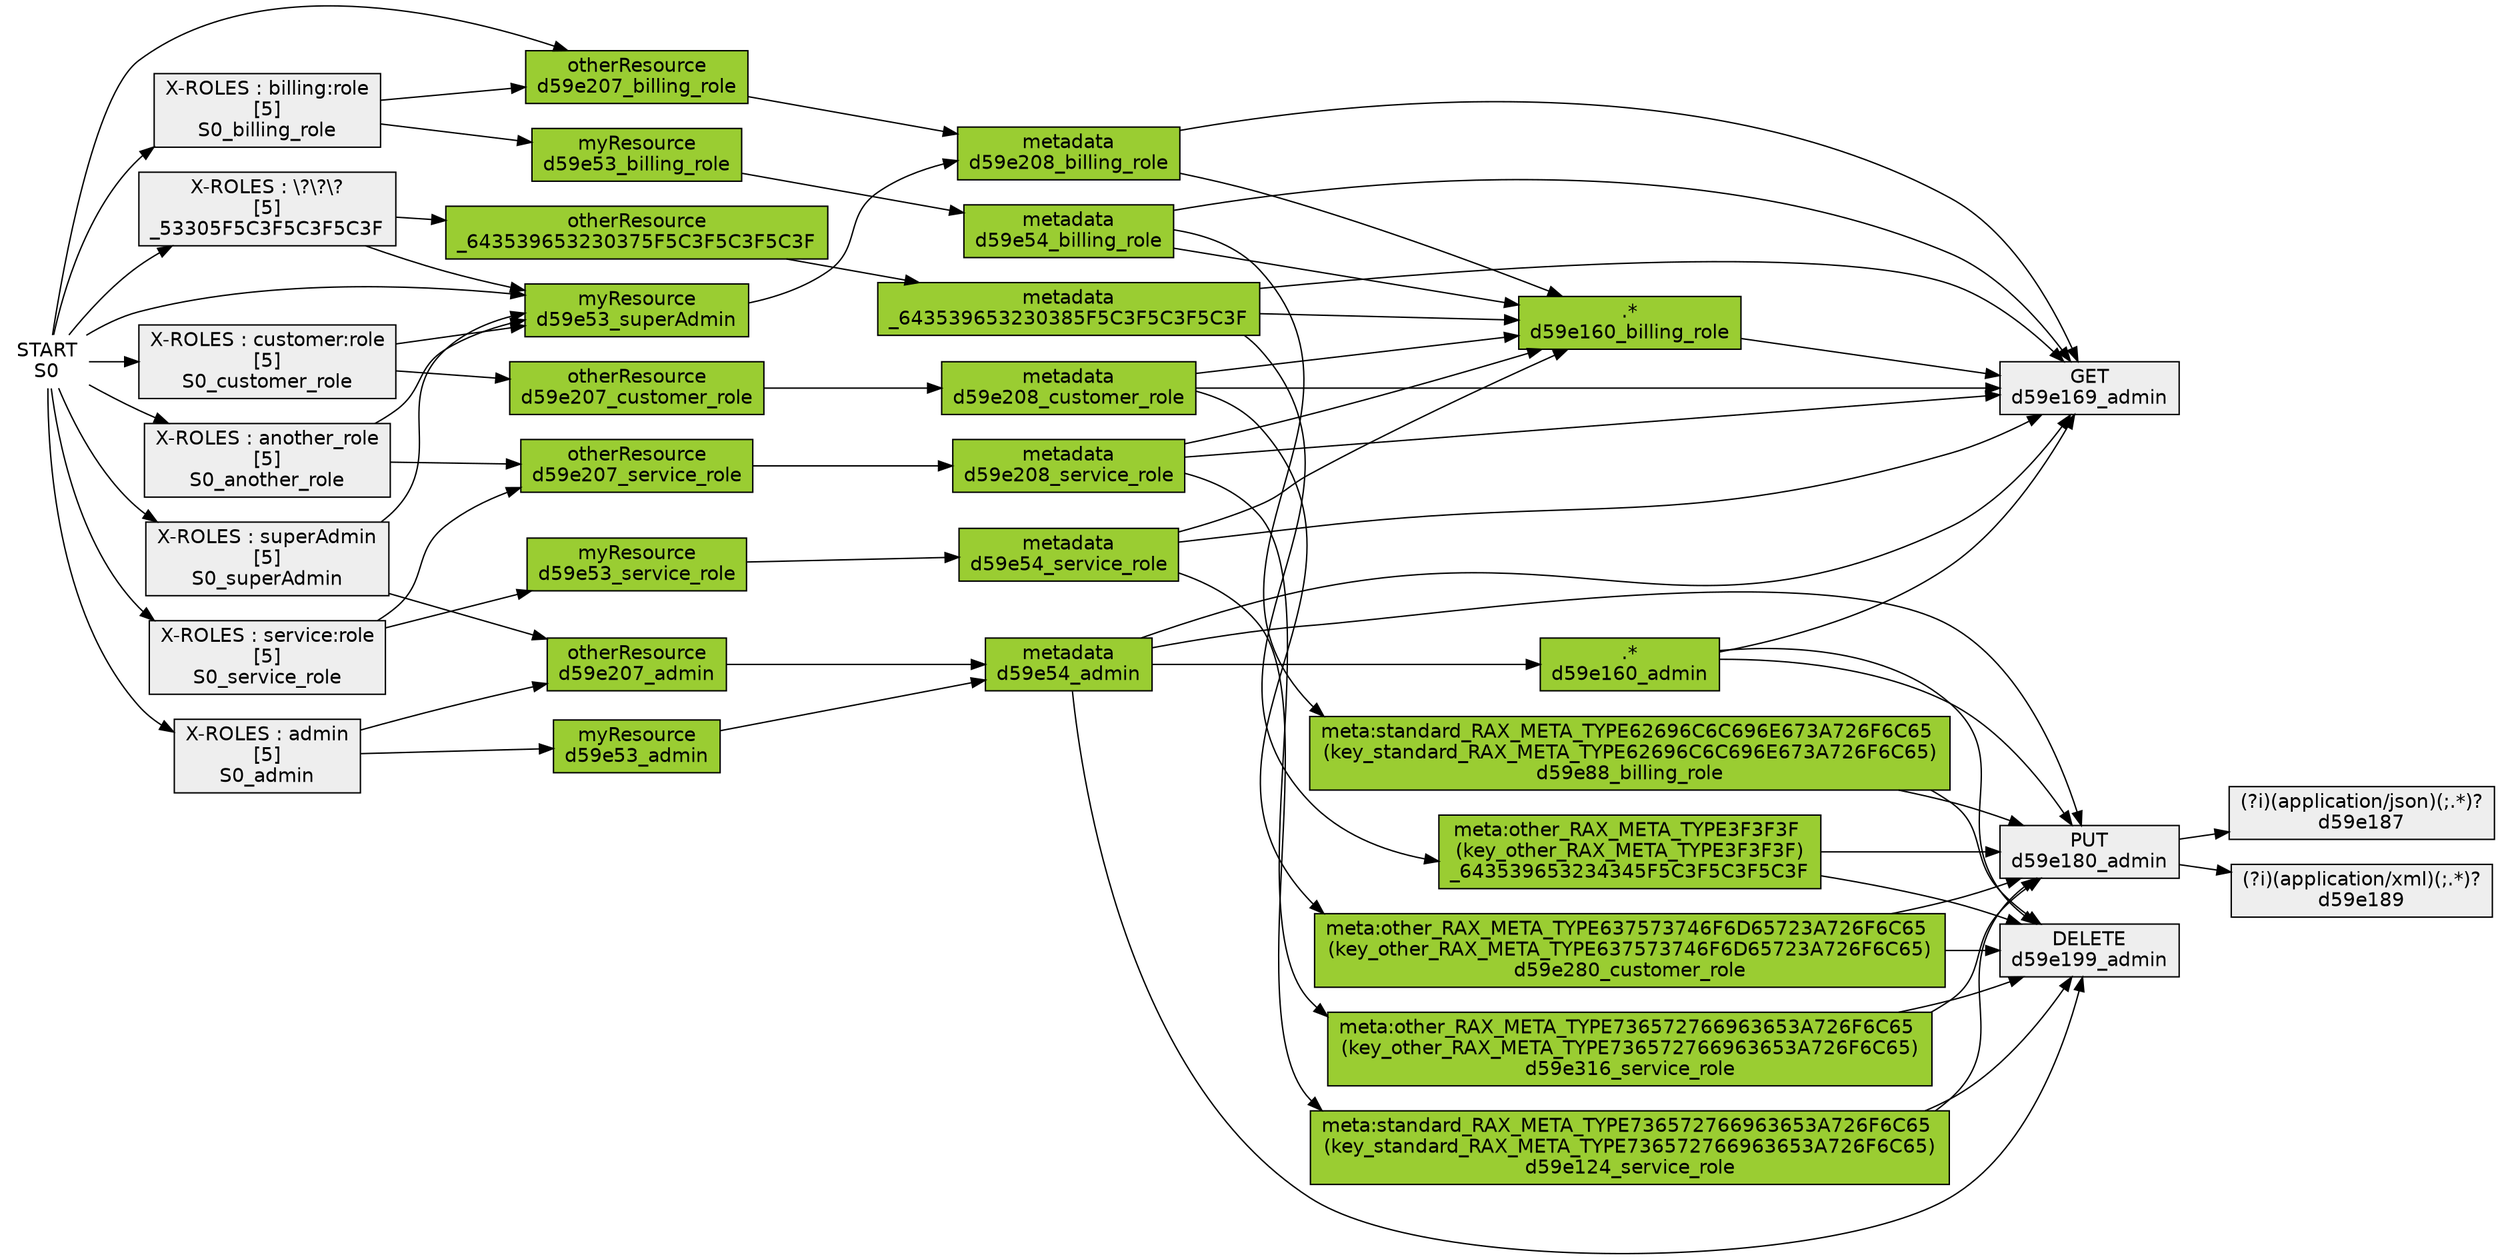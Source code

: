 digraph Checker { rankdir=LR; fontname="Helvetica"; labelloc=b;
       
                    node [fontname="Helvetica", shape=rect, style=filled,fillcolor="#EEEEEE"]
               
           {
           rank=source
           S0
           }
           {
           S0->d59e207_billing_role
           S0->d59e53_superAdmin
           S0->S0_admin
           S0->S0_billing_role
           S0->S0_service_role
           S0->S0_superAdmin
           S0->_53305F5C3F5C3F5C3F
           S0->S0_customer_role
           S0->S0_another_role
           S0_admin->d59e53_admin
           S0_admin->d59e207_admin
           S0_billing_role->d59e53_billing_role
           S0_billing_role->d59e207_billing_role
           S0_service_role->d59e53_service_role
           S0_service_role->d59e207_service_role
           S0_superAdmin->d59e53_superAdmin
           S0_superAdmin->d59e207_admin
           _53305F5C3F5C3F5C3F->d59e53_superAdmin
           _53305F5C3F5C3F5C3F->_643539653230375F5C3F5C3F5C3F
           S0_customer_role->d59e53_superAdmin
           S0_customer_role->d59e207_customer_role
           S0_another_role->d59e53_superAdmin
           S0_another_role->d59e207_service_role
           d59e53_admin->d59e54_admin
           d59e54_admin->d59e160_admin
           d59e54_admin->d59e169_admin
           d59e54_admin->d59e180_admin
           d59e54_admin->d59e199_admin
           d59e160_admin->d59e169_admin
           d59e160_admin->d59e180_admin
           d59e160_admin->d59e199_admin
           d59e180_admin->d59e187
           d59e180_admin->d59e189
           d59e207_admin->d59e54_admin
           d59e53_billing_role->d59e54_billing_role
           d59e54_billing_role->d59e88_billing_role
           d59e54_billing_role->d59e160_billing_role
           d59e54_billing_role->d59e169_admin
           d59e88_billing_role->d59e180_admin
           d59e88_billing_role->d59e199_admin
           d59e160_billing_role->d59e169_admin
           d59e207_billing_role->d59e208_billing_role
           d59e208_billing_role->d59e160_billing_role
           d59e208_billing_role->d59e169_admin
           d59e53_service_role->d59e54_service_role
           d59e54_service_role->d59e124_service_role
           d59e54_service_role->d59e160_billing_role
           d59e54_service_role->d59e169_admin
           d59e124_service_role->d59e180_admin
           d59e124_service_role->d59e199_admin
           d59e207_service_role->d59e208_service_role
           d59e208_service_role->d59e316_service_role
           d59e208_service_role->d59e160_billing_role
           d59e208_service_role->d59e169_admin
           d59e316_service_role->d59e180_admin
           d59e316_service_role->d59e199_admin
           d59e53_superAdmin->d59e208_billing_role
           _643539653230375F5C3F5C3F5C3F->_643539653230385F5C3F5C3F5C3F
           _643539653230385F5C3F5C3F5C3F->_643539653234345F5C3F5C3F5C3F
           _643539653230385F5C3F5C3F5C3F->d59e160_billing_role
           _643539653230385F5C3F5C3F5C3F->d59e169_admin
           _643539653234345F5C3F5C3F5C3F->d59e180_admin
           _643539653234345F5C3F5C3F5C3F->d59e199_admin
           d59e207_customer_role->d59e208_customer_role
           d59e208_customer_role->d59e280_customer_role
           d59e208_customer_role->d59e160_billing_role
           d59e208_customer_role->d59e169_admin
           d59e280_customer_role->d59e180_admin
           d59e280_customer_role->d59e199_admin
           }

//Nodes

       REAL_START[style=invis]
S0[label="START\nS0", shape=none, fillcolor="white"]
S0_admin[label="X-ROLES : admin\n[5]\nS0_admin"]
S0_billing_role[label="X-ROLES : billing:role\n[5]\nS0_billing_role"]
S0_service_role[label="X-ROLES : service:role\n[5]\nS0_service_role"]
S0_superAdmin[label="X-ROLES : superAdmin\n[5]\nS0_superAdmin"]
_53305F5C3F5C3F5C3F[label="X-ROLES : \\?\\?\\?\n[5]\n_53305F5C3F5C3F5C3F"]
S0_customer_role[label="X-ROLES : customer:role\n[5]\nS0_customer_role"]
S0_another_role[label="X-ROLES : another_role\n[5]\nS0_another_role"]
d59e53_admin[label="myResource\nd59e53_admin", fillcolor="yellowgreen"]
d59e54_admin[label="metadata\nd59e54_admin", fillcolor="yellowgreen"]
d59e160_admin[label=".*\nd59e160_admin", fillcolor="yellowgreen"]
d59e169_admin[label="GET\nd59e169_admin"]
d59e180_admin[label="PUT\nd59e180_admin"]
d59e187[label="(?i)(application/json)(;.*)?\nd59e187"]
d59e189[label="(?i)(application/xml)(;.*)?\nd59e189"]
d59e199_admin[label="DELETE\nd59e199_admin"]
d59e207_admin[label="otherResource\nd59e207_admin", fillcolor="yellowgreen"]
d59e53_billing_role[label="myResource\nd59e53_billing_role", fillcolor="yellowgreen"]
d59e54_billing_role[label="metadata\nd59e54_billing_role", fillcolor="yellowgreen"]
d59e88_billing_role[label="meta:standard_RAX_META_TYPE62696C6C696E673A726F6C65 \n(key_standard_RAX_META_TYPE62696C6C696E673A726F6C65)\nd59e88_billing_role", fillcolor="yellowgreen"]
d59e160_billing_role[label=".*\nd59e160_billing_role", fillcolor="yellowgreen"]
d59e207_billing_role[label="otherResource\nd59e207_billing_role", fillcolor="yellowgreen"]
d59e208_billing_role[label="metadata\nd59e208_billing_role", fillcolor="yellowgreen"]
d59e53_service_role[label="myResource\nd59e53_service_role", fillcolor="yellowgreen"]
d59e54_service_role[label="metadata\nd59e54_service_role", fillcolor="yellowgreen"]
d59e124_service_role[label="meta:standard_RAX_META_TYPE736572766963653A726F6C65 \n(key_standard_RAX_META_TYPE736572766963653A726F6C65)\nd59e124_service_role", fillcolor="yellowgreen"]
d59e207_service_role[label="otherResource\nd59e207_service_role", fillcolor="yellowgreen"]
d59e208_service_role[label="metadata\nd59e208_service_role", fillcolor="yellowgreen"]
d59e316_service_role[label="meta:other_RAX_META_TYPE736572766963653A726F6C65 \n(key_other_RAX_META_TYPE736572766963653A726F6C65)\nd59e316_service_role", fillcolor="yellowgreen"]
d59e53_superAdmin[label="myResource\nd59e53_superAdmin", fillcolor="yellowgreen"]
_643539653230375F5C3F5C3F5C3F[label="otherResource\n_643539653230375F5C3F5C3F5C3F", fillcolor="yellowgreen"]
_643539653230385F5C3F5C3F5C3F[label="metadata\n_643539653230385F5C3F5C3F5C3F", fillcolor="yellowgreen"]
_643539653234345F5C3F5C3F5C3F[label="meta:other_RAX_META_TYPE3F3F3F \n(key_other_RAX_META_TYPE3F3F3F)\n_643539653234345F5C3F5C3F5C3F", fillcolor="yellowgreen"]
d59e207_customer_role[label="otherResource\nd59e207_customer_role", fillcolor="yellowgreen"]
d59e208_customer_role[label="metadata\nd59e208_customer_role", fillcolor="yellowgreen"]
d59e280_customer_role[label="meta:other_RAX_META_TYPE637573746F6D65723A726F6C65 \n(key_other_RAX_META_TYPE637573746F6D65723A726F6C65)\nd59e280_customer_role", fillcolor="yellowgreen"]
}
